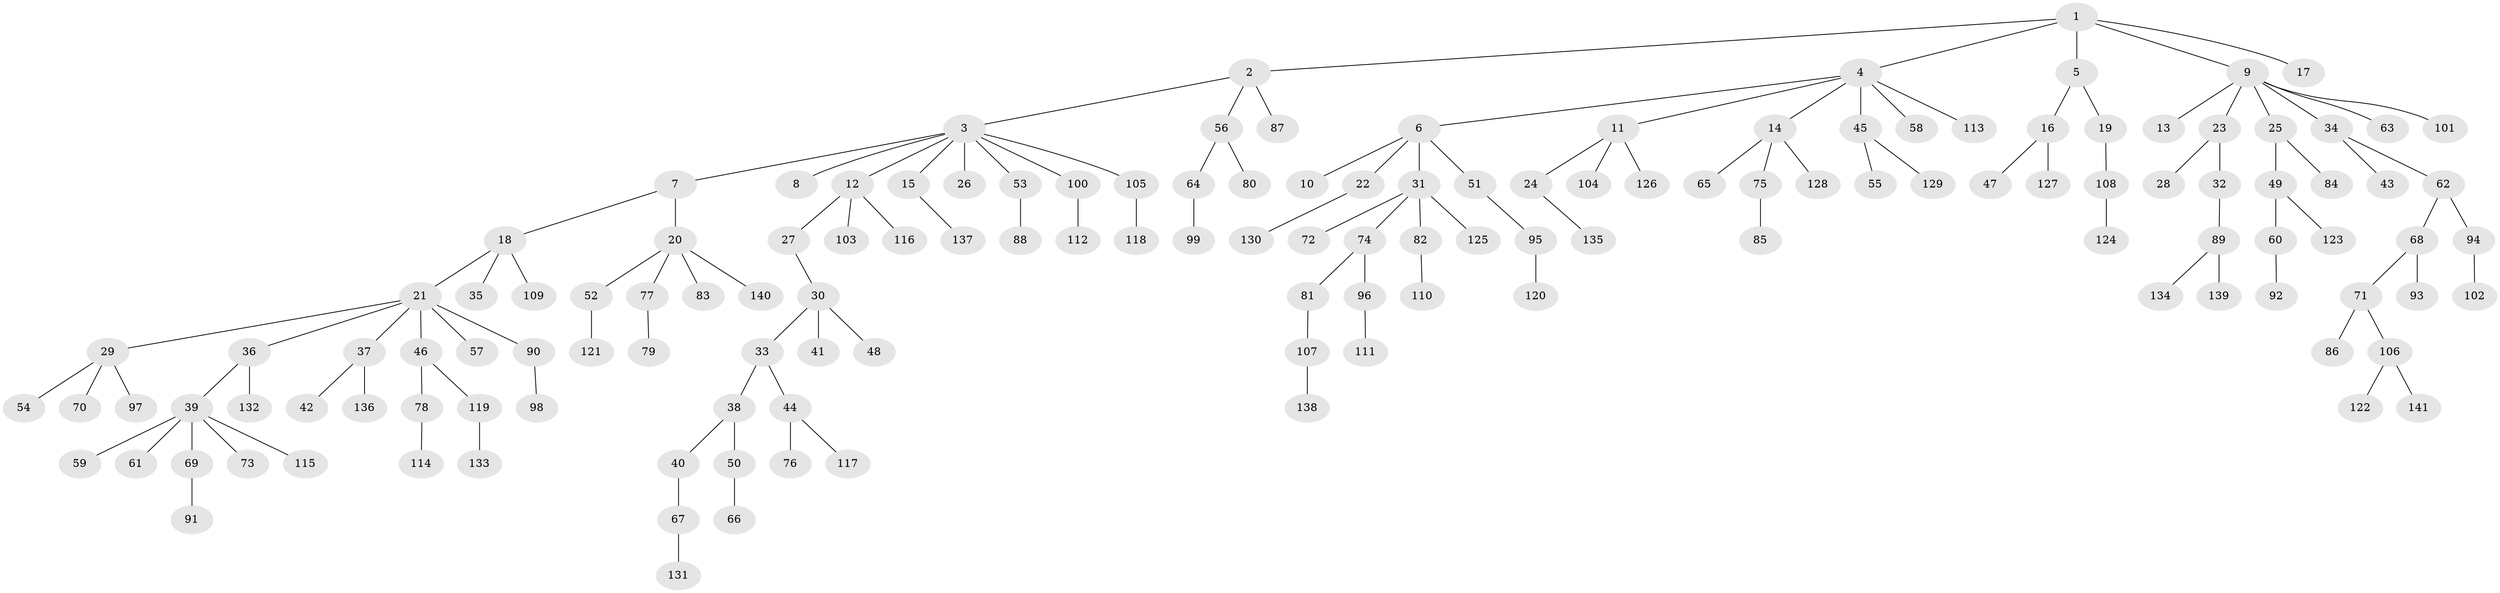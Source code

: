 // coarse degree distribution, {7: 0.01, 9: 0.02, 3: 0.1, 5: 0.03, 1: 0.6, 8: 0.02, 4: 0.04, 2: 0.18}
// Generated by graph-tools (version 1.1) at 2025/24/03/03/25 07:24:07]
// undirected, 141 vertices, 140 edges
graph export_dot {
graph [start="1"]
  node [color=gray90,style=filled];
  1;
  2;
  3;
  4;
  5;
  6;
  7;
  8;
  9;
  10;
  11;
  12;
  13;
  14;
  15;
  16;
  17;
  18;
  19;
  20;
  21;
  22;
  23;
  24;
  25;
  26;
  27;
  28;
  29;
  30;
  31;
  32;
  33;
  34;
  35;
  36;
  37;
  38;
  39;
  40;
  41;
  42;
  43;
  44;
  45;
  46;
  47;
  48;
  49;
  50;
  51;
  52;
  53;
  54;
  55;
  56;
  57;
  58;
  59;
  60;
  61;
  62;
  63;
  64;
  65;
  66;
  67;
  68;
  69;
  70;
  71;
  72;
  73;
  74;
  75;
  76;
  77;
  78;
  79;
  80;
  81;
  82;
  83;
  84;
  85;
  86;
  87;
  88;
  89;
  90;
  91;
  92;
  93;
  94;
  95;
  96;
  97;
  98;
  99;
  100;
  101;
  102;
  103;
  104;
  105;
  106;
  107;
  108;
  109;
  110;
  111;
  112;
  113;
  114;
  115;
  116;
  117;
  118;
  119;
  120;
  121;
  122;
  123;
  124;
  125;
  126;
  127;
  128;
  129;
  130;
  131;
  132;
  133;
  134;
  135;
  136;
  137;
  138;
  139;
  140;
  141;
  1 -- 2;
  1 -- 4;
  1 -- 5;
  1 -- 9;
  1 -- 17;
  2 -- 3;
  2 -- 56;
  2 -- 87;
  3 -- 7;
  3 -- 8;
  3 -- 12;
  3 -- 15;
  3 -- 26;
  3 -- 53;
  3 -- 100;
  3 -- 105;
  4 -- 6;
  4 -- 11;
  4 -- 14;
  4 -- 45;
  4 -- 58;
  4 -- 113;
  5 -- 16;
  5 -- 19;
  6 -- 10;
  6 -- 22;
  6 -- 31;
  6 -- 51;
  7 -- 18;
  7 -- 20;
  9 -- 13;
  9 -- 23;
  9 -- 25;
  9 -- 34;
  9 -- 63;
  9 -- 101;
  11 -- 24;
  11 -- 104;
  11 -- 126;
  12 -- 27;
  12 -- 103;
  12 -- 116;
  14 -- 65;
  14 -- 75;
  14 -- 128;
  15 -- 137;
  16 -- 47;
  16 -- 127;
  18 -- 21;
  18 -- 35;
  18 -- 109;
  19 -- 108;
  20 -- 52;
  20 -- 77;
  20 -- 83;
  20 -- 140;
  21 -- 29;
  21 -- 36;
  21 -- 37;
  21 -- 46;
  21 -- 57;
  21 -- 90;
  22 -- 130;
  23 -- 28;
  23 -- 32;
  24 -- 135;
  25 -- 49;
  25 -- 84;
  27 -- 30;
  29 -- 54;
  29 -- 70;
  29 -- 97;
  30 -- 33;
  30 -- 41;
  30 -- 48;
  31 -- 72;
  31 -- 74;
  31 -- 82;
  31 -- 125;
  32 -- 89;
  33 -- 38;
  33 -- 44;
  34 -- 43;
  34 -- 62;
  36 -- 39;
  36 -- 132;
  37 -- 42;
  37 -- 136;
  38 -- 40;
  38 -- 50;
  39 -- 59;
  39 -- 61;
  39 -- 69;
  39 -- 73;
  39 -- 115;
  40 -- 67;
  44 -- 76;
  44 -- 117;
  45 -- 55;
  45 -- 129;
  46 -- 78;
  46 -- 119;
  49 -- 60;
  49 -- 123;
  50 -- 66;
  51 -- 95;
  52 -- 121;
  53 -- 88;
  56 -- 64;
  56 -- 80;
  60 -- 92;
  62 -- 68;
  62 -- 94;
  64 -- 99;
  67 -- 131;
  68 -- 71;
  68 -- 93;
  69 -- 91;
  71 -- 86;
  71 -- 106;
  74 -- 81;
  74 -- 96;
  75 -- 85;
  77 -- 79;
  78 -- 114;
  81 -- 107;
  82 -- 110;
  89 -- 134;
  89 -- 139;
  90 -- 98;
  94 -- 102;
  95 -- 120;
  96 -- 111;
  100 -- 112;
  105 -- 118;
  106 -- 122;
  106 -- 141;
  107 -- 138;
  108 -- 124;
  119 -- 133;
}
